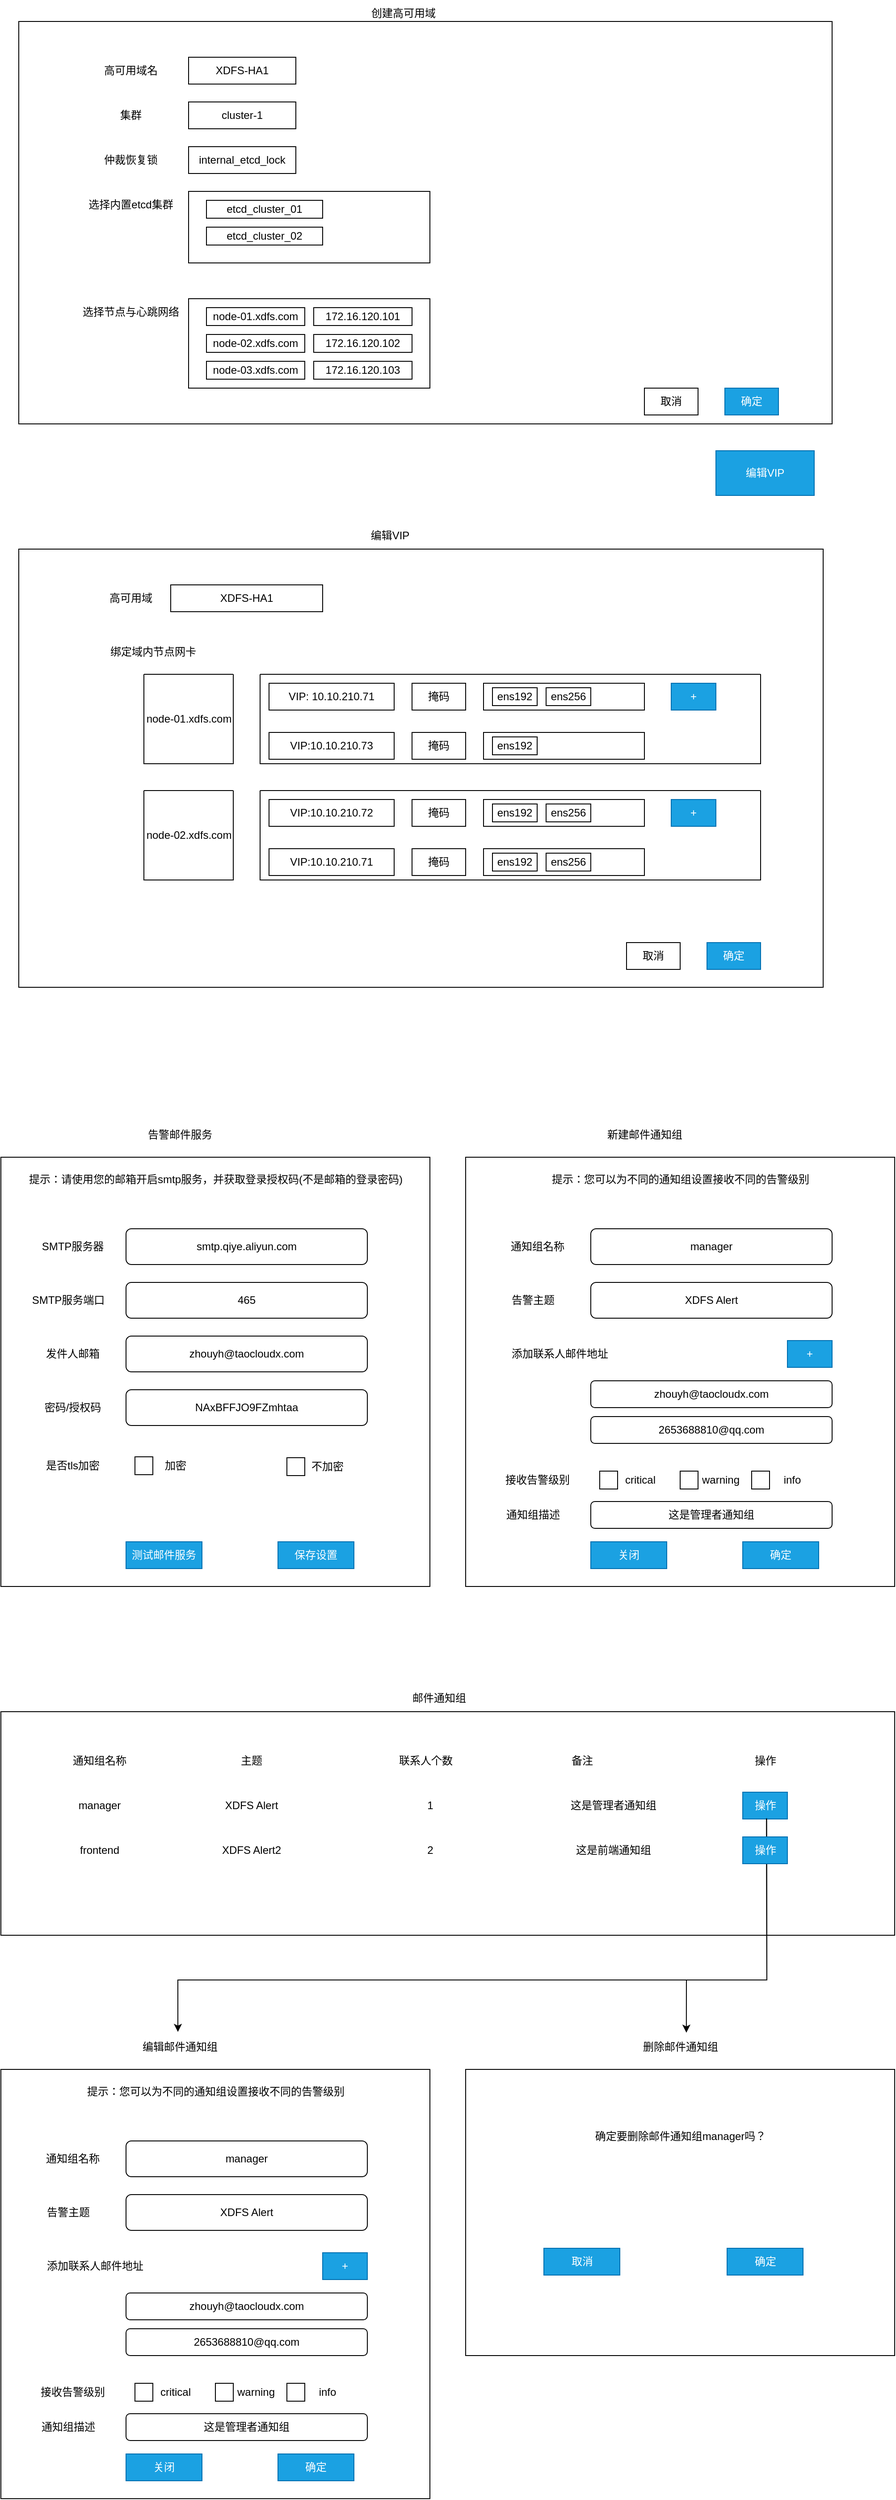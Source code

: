 <mxfile version="24.2.5" type="github">
  <diagram name="第 1 页" id="poXkyj1D6vsKRv6Gx0ub">
    <mxGraphModel dx="1591" dy="2050" grid="1" gridSize="10" guides="1" tooltips="1" connect="1" arrows="1" fold="1" page="1" pageScale="1" pageWidth="1169" pageHeight="827" math="0" shadow="0">
      <root>
        <mxCell id="0" />
        <mxCell id="1" parent="0" />
        <mxCell id="ZORYQNpbHHB4bYGUqCD_-1" value="编辑VIP" style="rounded=0;whiteSpace=wrap;html=1;fillColor=#1ba1e2;fontColor=#ffffff;strokeColor=#006EAF;" parent="1" vertex="1">
          <mxGeometry x="950" y="90" width="110" height="50" as="geometry" />
        </mxCell>
        <mxCell id="ZORYQNpbHHB4bYGUqCD_-2" value="" style="rounded=0;whiteSpace=wrap;html=1;" parent="1" vertex="1">
          <mxGeometry x="170" y="200" width="900" height="490" as="geometry" />
        </mxCell>
        <mxCell id="ZORYQNpbHHB4bYGUqCD_-3" value="编辑VIP" style="text;html=1;align=center;verticalAlign=middle;resizable=0;points=[];autosize=1;strokeColor=none;fillColor=none;" parent="1" vertex="1">
          <mxGeometry x="550" y="170" width="70" height="30" as="geometry" />
        </mxCell>
        <mxCell id="ZORYQNpbHHB4bYGUqCD_-4" value="高可用域" style="text;html=1;align=center;verticalAlign=middle;resizable=0;points=[];autosize=1;strokeColor=none;fillColor=none;" parent="1" vertex="1">
          <mxGeometry x="260" y="240" width="70" height="30" as="geometry" />
        </mxCell>
        <mxCell id="ZORYQNpbHHB4bYGUqCD_-5" value="XDFS-HA1" style="rounded=0;whiteSpace=wrap;html=1;" parent="1" vertex="1">
          <mxGeometry x="340" y="240" width="170" height="30" as="geometry" />
        </mxCell>
        <mxCell id="ZORYQNpbHHB4bYGUqCD_-7" value="绑定域内节点网卡" style="text;html=1;align=center;verticalAlign=middle;resizable=0;points=[];autosize=1;strokeColor=none;fillColor=none;" parent="1" vertex="1">
          <mxGeometry x="260" y="300" width="120" height="30" as="geometry" />
        </mxCell>
        <mxCell id="ZORYQNpbHHB4bYGUqCD_-8" value="VIP" style="rounded=0;whiteSpace=wrap;html=1;" parent="1" vertex="1">
          <mxGeometry x="450" y="350" width="140" height="30" as="geometry" />
        </mxCell>
        <mxCell id="ZORYQNpbHHB4bYGUqCD_-9" value="掩码" style="rounded=0;whiteSpace=wrap;html=1;" parent="1" vertex="1">
          <mxGeometry x="610" y="350" width="60" height="30" as="geometry" />
        </mxCell>
        <mxCell id="ZORYQNpbHHB4bYGUqCD_-10" value="" style="rounded=0;whiteSpace=wrap;html=1;" parent="1" vertex="1">
          <mxGeometry x="690" y="350" width="180" height="30" as="geometry" />
        </mxCell>
        <mxCell id="ZORYQNpbHHB4bYGUqCD_-11" value="ens192" style="rounded=0;whiteSpace=wrap;html=1;" parent="1" vertex="1">
          <mxGeometry x="700" y="355" width="50" height="20" as="geometry" />
        </mxCell>
        <mxCell id="ZORYQNpbHHB4bYGUqCD_-12" value="ens256" style="rounded=0;whiteSpace=wrap;html=1;" parent="1" vertex="1">
          <mxGeometry x="760" y="355" width="50" height="20" as="geometry" />
        </mxCell>
        <mxCell id="ZORYQNpbHHB4bYGUqCD_-13" value="node-01.xdfs.com" style="text;html=1;align=center;verticalAlign=middle;resizable=0;points=[];autosize=1;strokeColor=none;fillColor=none;" parent="1" vertex="1">
          <mxGeometry x="300" y="375" width="120" height="30" as="geometry" />
        </mxCell>
        <mxCell id="ZORYQNpbHHB4bYGUqCD_-14" value="VIP: 10.10.210.71" style="rounded=0;whiteSpace=wrap;html=1;" parent="1" vertex="1">
          <mxGeometry x="450" y="350" width="140" height="30" as="geometry" />
        </mxCell>
        <mxCell id="ZORYQNpbHHB4bYGUqCD_-15" value="掩码" style="rounded=0;whiteSpace=wrap;html=1;" parent="1" vertex="1">
          <mxGeometry x="610" y="350" width="60" height="30" as="geometry" />
        </mxCell>
        <mxCell id="ZORYQNpbHHB4bYGUqCD_-16" value="ens192" style="rounded=0;whiteSpace=wrap;html=1;" parent="1" vertex="1">
          <mxGeometry x="700" y="355" width="50" height="20" as="geometry" />
        </mxCell>
        <mxCell id="ZORYQNpbHHB4bYGUqCD_-17" value="ens256" style="rounded=0;whiteSpace=wrap;html=1;" parent="1" vertex="1">
          <mxGeometry x="760" y="355" width="50" height="20" as="geometry" />
        </mxCell>
        <mxCell id="ZORYQNpbHHB4bYGUqCD_-18" value="" style="rounded=0;whiteSpace=wrap;html=1;" parent="1" vertex="1">
          <mxGeometry x="690" y="405" width="180" height="30" as="geometry" />
        </mxCell>
        <mxCell id="ZORYQNpbHHB4bYGUqCD_-20" value="VIP:10.10.210.73" style="rounded=0;whiteSpace=wrap;html=1;" parent="1" vertex="1">
          <mxGeometry x="450" y="405" width="140" height="30" as="geometry" />
        </mxCell>
        <mxCell id="ZORYQNpbHHB4bYGUqCD_-21" value="掩码" style="rounded=0;whiteSpace=wrap;html=1;" parent="1" vertex="1">
          <mxGeometry x="610" y="405" width="60" height="30" as="geometry" />
        </mxCell>
        <mxCell id="ZORYQNpbHHB4bYGUqCD_-22" value="ens192" style="rounded=0;whiteSpace=wrap;html=1;" parent="1" vertex="1">
          <mxGeometry x="700" y="410" width="50" height="20" as="geometry" />
        </mxCell>
        <mxCell id="ZORYQNpbHHB4bYGUqCD_-24" value="+" style="rounded=0;whiteSpace=wrap;html=1;fillColor=#1ba1e2;fontColor=#ffffff;strokeColor=#006EAF;" parent="1" vertex="1">
          <mxGeometry x="900" y="350" width="50" height="30" as="geometry" />
        </mxCell>
        <mxCell id="ZORYQNpbHHB4bYGUqCD_-26" value="" style="swimlane;startSize=0;" parent="1" vertex="1">
          <mxGeometry x="310" y="340" width="100" height="100" as="geometry" />
        </mxCell>
        <mxCell id="ZORYQNpbHHB4bYGUqCD_-27" value="" style="swimlane;startSize=0;" parent="1" vertex="1">
          <mxGeometry x="440" y="340" width="560" height="100" as="geometry" />
        </mxCell>
        <mxCell id="ZORYQNpbHHB4bYGUqCD_-28" value="" style="rounded=0;whiteSpace=wrap;html=1;" parent="1" vertex="1">
          <mxGeometry x="690" y="480" width="180" height="30" as="geometry" />
        </mxCell>
        <mxCell id="ZORYQNpbHHB4bYGUqCD_-29" value="node-02.xdfs.com" style="text;html=1;align=center;verticalAlign=middle;resizable=0;points=[];autosize=1;strokeColor=none;fillColor=none;" parent="1" vertex="1">
          <mxGeometry x="300" y="505" width="120" height="30" as="geometry" />
        </mxCell>
        <mxCell id="ZORYQNpbHHB4bYGUqCD_-30" value="VIP:10.10.210.72" style="rounded=0;whiteSpace=wrap;html=1;" parent="1" vertex="1">
          <mxGeometry x="450" y="480" width="140" height="30" as="geometry" />
        </mxCell>
        <mxCell id="ZORYQNpbHHB4bYGUqCD_-31" value="掩码" style="rounded=0;whiteSpace=wrap;html=1;" parent="1" vertex="1">
          <mxGeometry x="610" y="480" width="60" height="30" as="geometry" />
        </mxCell>
        <mxCell id="ZORYQNpbHHB4bYGUqCD_-32" value="ens192" style="rounded=0;whiteSpace=wrap;html=1;" parent="1" vertex="1">
          <mxGeometry x="700" y="485" width="50" height="20" as="geometry" />
        </mxCell>
        <mxCell id="ZORYQNpbHHB4bYGUqCD_-33" value="ens256" style="rounded=0;whiteSpace=wrap;html=1;" parent="1" vertex="1">
          <mxGeometry x="760" y="485" width="50" height="20" as="geometry" />
        </mxCell>
        <mxCell id="ZORYQNpbHHB4bYGUqCD_-34" value="" style="rounded=0;whiteSpace=wrap;html=1;" parent="1" vertex="1">
          <mxGeometry x="690" y="535" width="180" height="30" as="geometry" />
        </mxCell>
        <mxCell id="ZORYQNpbHHB4bYGUqCD_-35" value="VIP:10.10.210.71" style="rounded=0;whiteSpace=wrap;html=1;" parent="1" vertex="1">
          <mxGeometry x="450" y="535" width="140" height="30" as="geometry" />
        </mxCell>
        <mxCell id="ZORYQNpbHHB4bYGUqCD_-36" value="掩码" style="rounded=0;whiteSpace=wrap;html=1;" parent="1" vertex="1">
          <mxGeometry x="610" y="535" width="60" height="30" as="geometry" />
        </mxCell>
        <mxCell id="ZORYQNpbHHB4bYGUqCD_-37" value="ens192" style="rounded=0;whiteSpace=wrap;html=1;" parent="1" vertex="1">
          <mxGeometry x="700" y="540" width="50" height="20" as="geometry" />
        </mxCell>
        <mxCell id="ZORYQNpbHHB4bYGUqCD_-38" value="ens256" style="rounded=0;whiteSpace=wrap;html=1;" parent="1" vertex="1">
          <mxGeometry x="760" y="540" width="50" height="20" as="geometry" />
        </mxCell>
        <mxCell id="ZORYQNpbHHB4bYGUqCD_-39" value="+" style="rounded=0;whiteSpace=wrap;html=1;fillColor=#1ba1e2;fontColor=#ffffff;strokeColor=#006EAF;" parent="1" vertex="1">
          <mxGeometry x="900" y="480" width="50" height="30" as="geometry" />
        </mxCell>
        <mxCell id="ZORYQNpbHHB4bYGUqCD_-40" value="" style="swimlane;startSize=0;" parent="1" vertex="1">
          <mxGeometry x="310" y="470" width="100" height="100" as="geometry" />
        </mxCell>
        <mxCell id="ZORYQNpbHHB4bYGUqCD_-41" value="" style="swimlane;startSize=0;" parent="1" vertex="1">
          <mxGeometry x="440" y="470" width="560" height="100" as="geometry" />
        </mxCell>
        <mxCell id="ZORYQNpbHHB4bYGUqCD_-42" value="取消" style="rounded=0;whiteSpace=wrap;html=1;" parent="1" vertex="1">
          <mxGeometry x="850" y="640" width="60" height="30" as="geometry" />
        </mxCell>
        <mxCell id="ZORYQNpbHHB4bYGUqCD_-43" value="确定" style="rounded=0;whiteSpace=wrap;html=1;fillColor=#1ba1e2;fontColor=#ffffff;strokeColor=#006EAF;" parent="1" vertex="1">
          <mxGeometry x="940" y="640" width="60" height="30" as="geometry" />
        </mxCell>
        <mxCell id="ZORYQNpbHHB4bYGUqCD_-44" value="" style="rounded=0;whiteSpace=wrap;html=1;" parent="1" vertex="1">
          <mxGeometry x="170" y="-390" width="910" height="450" as="geometry" />
        </mxCell>
        <mxCell id="ZORYQNpbHHB4bYGUqCD_-45" value="创建高可用域" style="text;html=1;align=center;verticalAlign=middle;resizable=0;points=[];autosize=1;strokeColor=none;fillColor=none;" parent="1" vertex="1">
          <mxGeometry x="550" y="-414" width="100" height="30" as="geometry" />
        </mxCell>
        <mxCell id="ZORYQNpbHHB4bYGUqCD_-46" value="高可用域名" style="text;html=1;align=center;verticalAlign=middle;resizable=0;points=[];autosize=1;strokeColor=none;fillColor=none;" parent="1" vertex="1">
          <mxGeometry x="255" y="-350" width="80" height="30" as="geometry" />
        </mxCell>
        <mxCell id="ZORYQNpbHHB4bYGUqCD_-47" value="XDFS-HA1" style="rounded=0;whiteSpace=wrap;html=1;" parent="1" vertex="1">
          <mxGeometry x="360" y="-350" width="120" height="30" as="geometry" />
        </mxCell>
        <mxCell id="ZORYQNpbHHB4bYGUqCD_-48" value="集群" style="text;html=1;align=center;verticalAlign=middle;resizable=0;points=[];autosize=1;strokeColor=none;fillColor=none;" parent="1" vertex="1">
          <mxGeometry x="270" y="-300" width="50" height="30" as="geometry" />
        </mxCell>
        <mxCell id="ZORYQNpbHHB4bYGUqCD_-49" value="cluster-1" style="rounded=0;whiteSpace=wrap;html=1;" parent="1" vertex="1">
          <mxGeometry x="360" y="-300" width="120" height="30" as="geometry" />
        </mxCell>
        <mxCell id="ZORYQNpbHHB4bYGUqCD_-50" value="仲裁恢复锁" style="text;html=1;align=center;verticalAlign=middle;resizable=0;points=[];autosize=1;strokeColor=none;fillColor=none;" parent="1" vertex="1">
          <mxGeometry x="255" y="-250" width="80" height="30" as="geometry" />
        </mxCell>
        <mxCell id="ZORYQNpbHHB4bYGUqCD_-51" value="internal_etcd_lock" style="rounded=0;whiteSpace=wrap;html=1;" parent="1" vertex="1">
          <mxGeometry x="360" y="-250" width="120" height="30" as="geometry" />
        </mxCell>
        <mxCell id="ZORYQNpbHHB4bYGUqCD_-52" value="" style="rounded=0;whiteSpace=wrap;html=1;" parent="1" vertex="1">
          <mxGeometry x="360" y="-200" width="270" height="80" as="geometry" />
        </mxCell>
        <mxCell id="ZORYQNpbHHB4bYGUqCD_-53" value="选择内置etcd集群" style="text;html=1;align=center;verticalAlign=middle;resizable=0;points=[];autosize=1;strokeColor=none;fillColor=none;" parent="1" vertex="1">
          <mxGeometry x="235" y="-200" width="120" height="30" as="geometry" />
        </mxCell>
        <mxCell id="ZORYQNpbHHB4bYGUqCD_-54" value="etcd_cluster_01" style="rounded=0;whiteSpace=wrap;html=1;" parent="1" vertex="1">
          <mxGeometry x="380" y="-190" width="130" height="20" as="geometry" />
        </mxCell>
        <mxCell id="ZORYQNpbHHB4bYGUqCD_-55" value="etcd_cluster_02" style="rounded=0;whiteSpace=wrap;html=1;" parent="1" vertex="1">
          <mxGeometry x="380" y="-160" width="130" height="20" as="geometry" />
        </mxCell>
        <mxCell id="ZORYQNpbHHB4bYGUqCD_-56" value="" style="rounded=0;whiteSpace=wrap;html=1;" parent="1" vertex="1">
          <mxGeometry x="360" y="-80" width="270" height="100" as="geometry" />
        </mxCell>
        <mxCell id="ZORYQNpbHHB4bYGUqCD_-57" value="选择节点与心跳网络" style="text;html=1;align=center;verticalAlign=middle;resizable=0;points=[];autosize=1;strokeColor=none;fillColor=none;" parent="1" vertex="1">
          <mxGeometry x="230" y="-80" width="130" height="30" as="geometry" />
        </mxCell>
        <mxCell id="ZORYQNpbHHB4bYGUqCD_-58" value="node-01.xdfs.com" style="rounded=0;whiteSpace=wrap;html=1;" parent="1" vertex="1">
          <mxGeometry x="380" y="-70" width="110" height="20" as="geometry" />
        </mxCell>
        <mxCell id="ZORYQNpbHHB4bYGUqCD_-59" value="node-02.xdfs.com" style="rounded=0;whiteSpace=wrap;html=1;" parent="1" vertex="1">
          <mxGeometry x="380" y="-40" width="110" height="20" as="geometry" />
        </mxCell>
        <mxCell id="ZORYQNpbHHB4bYGUqCD_-60" value="node-03.xdfs.com" style="rounded=0;whiteSpace=wrap;html=1;" parent="1" vertex="1">
          <mxGeometry x="380" y="-10" width="110" height="20" as="geometry" />
        </mxCell>
        <mxCell id="ZORYQNpbHHB4bYGUqCD_-61" value="node-01.xdfs.com" style="rounded=0;whiteSpace=wrap;html=1;" parent="1" vertex="1">
          <mxGeometry x="380" y="-70" width="110" height="20" as="geometry" />
        </mxCell>
        <mxCell id="ZORYQNpbHHB4bYGUqCD_-62" value="172.16.120.102" style="rounded=0;whiteSpace=wrap;html=1;" parent="1" vertex="1">
          <mxGeometry x="500" y="-40" width="110" height="20" as="geometry" />
        </mxCell>
        <mxCell id="ZORYQNpbHHB4bYGUqCD_-63" value="172.16.120.103" style="rounded=0;whiteSpace=wrap;html=1;" parent="1" vertex="1">
          <mxGeometry x="500" y="-10" width="110" height="20" as="geometry" />
        </mxCell>
        <mxCell id="ZORYQNpbHHB4bYGUqCD_-64" value="172.16.120.101" style="rounded=0;whiteSpace=wrap;html=1;" parent="1" vertex="1">
          <mxGeometry x="500" y="-70" width="110" height="20" as="geometry" />
        </mxCell>
        <mxCell id="ZORYQNpbHHB4bYGUqCD_-65" value="取消" style="rounded=0;whiteSpace=wrap;html=1;" parent="1" vertex="1">
          <mxGeometry x="870" y="20" width="60" height="30" as="geometry" />
        </mxCell>
        <mxCell id="ZORYQNpbHHB4bYGUqCD_-66" value="确定" style="rounded=0;whiteSpace=wrap;html=1;fillColor=#1ba1e2;fontColor=#ffffff;strokeColor=#006EAF;" parent="1" vertex="1">
          <mxGeometry x="960" y="20" width="60" height="30" as="geometry" />
        </mxCell>
        <mxCell id="iZCq--ZPS89diM5ZzLBd-1" value="" style="whiteSpace=wrap;html=1;aspect=fixed;" vertex="1" parent="1">
          <mxGeometry x="150" y="880" width="480" height="480" as="geometry" />
        </mxCell>
        <mxCell id="iZCq--ZPS89diM5ZzLBd-2" value="告警邮件服务" style="text;html=1;align=center;verticalAlign=middle;resizable=0;points=[];autosize=1;strokeColor=none;fillColor=none;" vertex="1" parent="1">
          <mxGeometry x="300" y="840" width="100" height="30" as="geometry" />
        </mxCell>
        <mxCell id="iZCq--ZPS89diM5ZzLBd-3" value="smtp.qiye.aliyun.com" style="rounded=1;whiteSpace=wrap;html=1;" vertex="1" parent="1">
          <mxGeometry x="290" y="960" width="270" height="40" as="geometry" />
        </mxCell>
        <mxCell id="iZCq--ZPS89diM5ZzLBd-4" value="SMTP服务器" style="text;html=1;align=center;verticalAlign=middle;resizable=0;points=[];autosize=1;strokeColor=none;fillColor=none;" vertex="1" parent="1">
          <mxGeometry x="185" y="965" width="90" height="30" as="geometry" />
        </mxCell>
        <mxCell id="iZCq--ZPS89diM5ZzLBd-5" value="465" style="rounded=1;whiteSpace=wrap;html=1;" vertex="1" parent="1">
          <mxGeometry x="290" y="1020" width="270" height="40" as="geometry" />
        </mxCell>
        <mxCell id="iZCq--ZPS89diM5ZzLBd-6" value="SMTP服务端口" style="text;html=1;align=center;verticalAlign=middle;resizable=0;points=[];autosize=1;strokeColor=none;fillColor=none;" vertex="1" parent="1">
          <mxGeometry x="175" y="1025" width="100" height="30" as="geometry" />
        </mxCell>
        <mxCell id="iZCq--ZPS89diM5ZzLBd-7" value="zhouyh@taocloudx.com" style="rounded=1;whiteSpace=wrap;html=1;" vertex="1" parent="1">
          <mxGeometry x="290" y="1080" width="270" height="40" as="geometry" />
        </mxCell>
        <mxCell id="iZCq--ZPS89diM5ZzLBd-8" value="发件人邮箱" style="text;html=1;align=center;verticalAlign=middle;resizable=0;points=[];autosize=1;strokeColor=none;fillColor=none;" vertex="1" parent="1">
          <mxGeometry x="190" y="1085" width="80" height="30" as="geometry" />
        </mxCell>
        <mxCell id="iZCq--ZPS89diM5ZzLBd-9" value="NAxBFFJO9FZmhtaa" style="rounded=1;whiteSpace=wrap;html=1;" vertex="1" parent="1">
          <mxGeometry x="290" y="1140" width="270" height="40" as="geometry" />
        </mxCell>
        <mxCell id="iZCq--ZPS89diM5ZzLBd-10" value="密码/授权码" style="text;html=1;align=center;verticalAlign=middle;resizable=0;points=[];autosize=1;strokeColor=none;fillColor=none;" vertex="1" parent="1">
          <mxGeometry x="185" y="1145" width="90" height="30" as="geometry" />
        </mxCell>
        <mxCell id="iZCq--ZPS89diM5ZzLBd-11" value="是否tls加密" style="text;html=1;align=center;verticalAlign=middle;resizable=0;points=[];autosize=1;strokeColor=none;fillColor=none;" vertex="1" parent="1">
          <mxGeometry x="190" y="1210" width="80" height="30" as="geometry" />
        </mxCell>
        <mxCell id="iZCq--ZPS89diM5ZzLBd-12" value="" style="rounded=0;whiteSpace=wrap;html=1;" vertex="1" parent="1">
          <mxGeometry x="300" y="1215" width="20" height="20" as="geometry" />
        </mxCell>
        <mxCell id="iZCq--ZPS89diM5ZzLBd-13" value="加密" style="text;html=1;align=center;verticalAlign=middle;resizable=0;points=[];autosize=1;strokeColor=none;fillColor=none;" vertex="1" parent="1">
          <mxGeometry x="320" y="1210" width="50" height="30" as="geometry" />
        </mxCell>
        <mxCell id="iZCq--ZPS89diM5ZzLBd-14" value="" style="rounded=0;whiteSpace=wrap;html=1;" vertex="1" parent="1">
          <mxGeometry x="470" y="1216" width="20" height="20" as="geometry" />
        </mxCell>
        <mxCell id="iZCq--ZPS89diM5ZzLBd-15" value="不加密" style="text;html=1;align=center;verticalAlign=middle;resizable=0;points=[];autosize=1;strokeColor=none;fillColor=none;" vertex="1" parent="1">
          <mxGeometry x="485" y="1211" width="60" height="30" as="geometry" />
        </mxCell>
        <mxCell id="iZCq--ZPS89diM5ZzLBd-16" value="测试邮件服务" style="rounded=0;whiteSpace=wrap;html=1;fillColor=#1ba1e2;fontColor=#ffffff;strokeColor=#006EAF;" vertex="1" parent="1">
          <mxGeometry x="290" y="1310" width="85" height="30" as="geometry" />
        </mxCell>
        <mxCell id="iZCq--ZPS89diM5ZzLBd-17" value="保存设置" style="rounded=0;whiteSpace=wrap;html=1;fillColor=#1ba1e2;fontColor=#ffffff;strokeColor=#006EAF;" vertex="1" parent="1">
          <mxGeometry x="460" y="1310" width="85" height="30" as="geometry" />
        </mxCell>
        <mxCell id="iZCq--ZPS89diM5ZzLBd-18" value="提示：请使用您的邮箱开启smtp服务，并获取登录授权码(不是邮箱的登录密码)" style="text;html=1;align=center;verticalAlign=middle;resizable=0;points=[];autosize=1;strokeColor=none;fillColor=none;" vertex="1" parent="1">
          <mxGeometry x="170" y="890" width="440" height="30" as="geometry" />
        </mxCell>
        <mxCell id="iZCq--ZPS89diM5ZzLBd-19" value="" style="whiteSpace=wrap;html=1;aspect=fixed;" vertex="1" parent="1">
          <mxGeometry x="670" y="880" width="480" height="480" as="geometry" />
        </mxCell>
        <mxCell id="iZCq--ZPS89diM5ZzLBd-20" value="新建邮件通知组" style="text;html=1;align=center;verticalAlign=middle;resizable=0;points=[];autosize=1;strokeColor=none;fillColor=none;" vertex="1" parent="1">
          <mxGeometry x="815" y="840" width="110" height="30" as="geometry" />
        </mxCell>
        <mxCell id="iZCq--ZPS89diM5ZzLBd-21" value="manager" style="rounded=1;whiteSpace=wrap;html=1;" vertex="1" parent="1">
          <mxGeometry x="810" y="960" width="270" height="40" as="geometry" />
        </mxCell>
        <mxCell id="iZCq--ZPS89diM5ZzLBd-22" value="通知组名称" style="text;html=1;align=center;verticalAlign=middle;resizable=0;points=[];autosize=1;strokeColor=none;fillColor=none;" vertex="1" parent="1">
          <mxGeometry x="710" y="965" width="80" height="30" as="geometry" />
        </mxCell>
        <mxCell id="iZCq--ZPS89diM5ZzLBd-23" value="XDFS Alert" style="rounded=1;whiteSpace=wrap;html=1;" vertex="1" parent="1">
          <mxGeometry x="810" y="1020" width="270" height="40" as="geometry" />
        </mxCell>
        <mxCell id="iZCq--ZPS89diM5ZzLBd-24" value="告警主题" style="text;html=1;align=center;verticalAlign=middle;resizable=0;points=[];autosize=1;strokeColor=none;fillColor=none;" vertex="1" parent="1">
          <mxGeometry x="710" y="1025" width="70" height="30" as="geometry" />
        </mxCell>
        <mxCell id="iZCq--ZPS89diM5ZzLBd-26" value="添加联系人邮件地址" style="text;html=1;align=center;verticalAlign=middle;resizable=0;points=[];autosize=1;strokeColor=none;fillColor=none;" vertex="1" parent="1">
          <mxGeometry x="710" y="1085" width="130" height="30" as="geometry" />
        </mxCell>
        <mxCell id="iZCq--ZPS89diM5ZzLBd-27" value="zhouyh@taocloudx.com" style="rounded=1;whiteSpace=wrap;html=1;" vertex="1" parent="1">
          <mxGeometry x="810" y="1130" width="270" height="30" as="geometry" />
        </mxCell>
        <mxCell id="iZCq--ZPS89diM5ZzLBd-29" value="接收告警级别" style="text;html=1;align=center;verticalAlign=middle;resizable=0;points=[];autosize=1;strokeColor=none;fillColor=none;" vertex="1" parent="1">
          <mxGeometry x="700" y="1226" width="100" height="30" as="geometry" />
        </mxCell>
        <mxCell id="iZCq--ZPS89diM5ZzLBd-30" value="" style="rounded=0;whiteSpace=wrap;html=1;" vertex="1" parent="1">
          <mxGeometry x="820" y="1231" width="20" height="20" as="geometry" />
        </mxCell>
        <mxCell id="iZCq--ZPS89diM5ZzLBd-31" value="critical" style="text;html=1;align=center;verticalAlign=middle;resizable=0;points=[];autosize=1;strokeColor=none;fillColor=none;" vertex="1" parent="1">
          <mxGeometry x="835" y="1226" width="60" height="30" as="geometry" />
        </mxCell>
        <mxCell id="iZCq--ZPS89diM5ZzLBd-32" value="" style="rounded=0;whiteSpace=wrap;html=1;" vertex="1" parent="1">
          <mxGeometry x="910" y="1231" width="20" height="20" as="geometry" />
        </mxCell>
        <mxCell id="iZCq--ZPS89diM5ZzLBd-33" value="warning" style="text;html=1;align=center;verticalAlign=middle;resizable=0;points=[];autosize=1;strokeColor=none;fillColor=none;" vertex="1" parent="1">
          <mxGeometry x="920" y="1226" width="70" height="30" as="geometry" />
        </mxCell>
        <mxCell id="iZCq--ZPS89diM5ZzLBd-34" value="关闭" style="rounded=0;whiteSpace=wrap;html=1;fillColor=#1ba1e2;fontColor=#ffffff;strokeColor=#006EAF;" vertex="1" parent="1">
          <mxGeometry x="810" y="1310" width="85" height="30" as="geometry" />
        </mxCell>
        <mxCell id="iZCq--ZPS89diM5ZzLBd-35" value="确定" style="rounded=0;whiteSpace=wrap;html=1;fillColor=#1ba1e2;fontColor=#ffffff;strokeColor=#006EAF;" vertex="1" parent="1">
          <mxGeometry x="980" y="1310" width="85" height="30" as="geometry" />
        </mxCell>
        <mxCell id="iZCq--ZPS89diM5ZzLBd-36" value="提示：您可以为不同的通知组设置接收不同的告警级别" style="text;html=1;align=center;verticalAlign=middle;resizable=0;points=[];autosize=1;strokeColor=none;fillColor=none;" vertex="1" parent="1">
          <mxGeometry x="755" y="890" width="310" height="30" as="geometry" />
        </mxCell>
        <mxCell id="iZCq--ZPS89diM5ZzLBd-37" value="+" style="rounded=0;whiteSpace=wrap;html=1;fillColor=#1ba1e2;fontColor=#ffffff;strokeColor=#006EAF;" vertex="1" parent="1">
          <mxGeometry x="1030" y="1085" width="50" height="30" as="geometry" />
        </mxCell>
        <mxCell id="iZCq--ZPS89diM5ZzLBd-38" value="2653688810@qq.com" style="rounded=1;whiteSpace=wrap;html=1;" vertex="1" parent="1">
          <mxGeometry x="810" y="1170" width="270" height="30" as="geometry" />
        </mxCell>
        <mxCell id="iZCq--ZPS89diM5ZzLBd-39" value="" style="rounded=0;whiteSpace=wrap;html=1;" vertex="1" parent="1">
          <mxGeometry x="990" y="1231" width="20" height="20" as="geometry" />
        </mxCell>
        <mxCell id="iZCq--ZPS89diM5ZzLBd-40" value="info" style="text;html=1;align=center;verticalAlign=middle;resizable=0;points=[];autosize=1;strokeColor=none;fillColor=none;" vertex="1" parent="1">
          <mxGeometry x="1015" y="1226" width="40" height="30" as="geometry" />
        </mxCell>
        <mxCell id="iZCq--ZPS89diM5ZzLBd-41" value="这是管理者通知组" style="rounded=1;whiteSpace=wrap;html=1;" vertex="1" parent="1">
          <mxGeometry x="810" y="1265" width="270" height="30" as="geometry" />
        </mxCell>
        <mxCell id="iZCq--ZPS89diM5ZzLBd-42" value="通知组描述" style="text;html=1;align=center;verticalAlign=middle;resizable=0;points=[];autosize=1;strokeColor=none;fillColor=none;" vertex="1" parent="1">
          <mxGeometry x="705" y="1265" width="80" height="30" as="geometry" />
        </mxCell>
        <mxCell id="iZCq--ZPS89diM5ZzLBd-43" value="" style="rounded=0;whiteSpace=wrap;html=1;" vertex="1" parent="1">
          <mxGeometry x="150" y="1500" width="1000" height="250" as="geometry" />
        </mxCell>
        <mxCell id="iZCq--ZPS89diM5ZzLBd-44" value="邮件通知组" style="text;html=1;align=center;verticalAlign=middle;resizable=0;points=[];autosize=1;strokeColor=none;fillColor=none;" vertex="1" parent="1">
          <mxGeometry x="600" y="1470" width="80" height="30" as="geometry" />
        </mxCell>
        <mxCell id="iZCq--ZPS89diM5ZzLBd-45" value="通知组名称" style="text;html=1;align=center;verticalAlign=middle;resizable=0;points=[];autosize=1;strokeColor=none;fillColor=none;" vertex="1" parent="1">
          <mxGeometry x="220" y="1540" width="80" height="30" as="geometry" />
        </mxCell>
        <mxCell id="iZCq--ZPS89diM5ZzLBd-46" value="主题" style="text;html=1;align=center;verticalAlign=middle;resizable=0;points=[];autosize=1;strokeColor=none;fillColor=none;" vertex="1" parent="1">
          <mxGeometry x="405" y="1540" width="50" height="30" as="geometry" />
        </mxCell>
        <mxCell id="iZCq--ZPS89diM5ZzLBd-47" value="联系人个数" style="text;html=1;align=center;verticalAlign=middle;resizable=0;points=[];autosize=1;strokeColor=none;fillColor=none;" vertex="1" parent="1">
          <mxGeometry x="585" y="1540" width="80" height="30" as="geometry" />
        </mxCell>
        <mxCell id="iZCq--ZPS89diM5ZzLBd-48" value="备注" style="text;html=1;align=center;verticalAlign=middle;resizable=0;points=[];autosize=1;strokeColor=none;fillColor=none;" vertex="1" parent="1">
          <mxGeometry x="775" y="1540" width="50" height="30" as="geometry" />
        </mxCell>
        <mxCell id="iZCq--ZPS89diM5ZzLBd-49" value="操作" style="text;html=1;align=center;verticalAlign=middle;resizable=0;points=[];autosize=1;strokeColor=#006EAF;fillColor=#1ba1e2;fontColor=#ffffff;" vertex="1" parent="1">
          <mxGeometry x="980" y="1590" width="50" height="30" as="geometry" />
        </mxCell>
        <mxCell id="iZCq--ZPS89diM5ZzLBd-50" value="manager" style="text;html=1;align=center;verticalAlign=middle;resizable=0;points=[];autosize=1;strokeColor=none;fillColor=none;" vertex="1" parent="1">
          <mxGeometry x="225" y="1590" width="70" height="30" as="geometry" />
        </mxCell>
        <mxCell id="iZCq--ZPS89diM5ZzLBd-51" value="XDFS Alert" style="text;html=1;align=center;verticalAlign=middle;resizable=0;points=[];autosize=1;strokeColor=none;fillColor=none;" vertex="1" parent="1">
          <mxGeometry x="390" y="1590" width="80" height="30" as="geometry" />
        </mxCell>
        <mxCell id="iZCq--ZPS89diM5ZzLBd-52" value="1" style="text;html=1;align=center;verticalAlign=middle;resizable=0;points=[];autosize=1;strokeColor=none;fillColor=none;" vertex="1" parent="1">
          <mxGeometry x="615" y="1590" width="30" height="30" as="geometry" />
        </mxCell>
        <mxCell id="iZCq--ZPS89diM5ZzLBd-53" value="这是管理者通知组" style="text;html=1;align=center;verticalAlign=middle;resizable=0;points=[];autosize=1;strokeColor=none;fillColor=none;" vertex="1" parent="1">
          <mxGeometry x="775" y="1590" width="120" height="30" as="geometry" />
        </mxCell>
        <mxCell id="iZCq--ZPS89diM5ZzLBd-54" value="操作" style="text;html=1;align=center;verticalAlign=middle;resizable=0;points=[];autosize=1;strokeColor=none;fillColor=none;" vertex="1" parent="1">
          <mxGeometry x="980" y="1540" width="50" height="30" as="geometry" />
        </mxCell>
        <mxCell id="iZCq--ZPS89diM5ZzLBd-55" value="" style="whiteSpace=wrap;html=1;aspect=fixed;" vertex="1" parent="1">
          <mxGeometry x="150" y="1900" width="480" height="480" as="geometry" />
        </mxCell>
        <mxCell id="iZCq--ZPS89diM5ZzLBd-56" value="编辑邮件通知组" style="text;html=1;align=center;verticalAlign=middle;resizable=0;points=[];autosize=1;strokeColor=none;fillColor=none;" vertex="1" parent="1">
          <mxGeometry x="295" y="1860" width="110" height="30" as="geometry" />
        </mxCell>
        <mxCell id="iZCq--ZPS89diM5ZzLBd-57" value="manager" style="rounded=1;whiteSpace=wrap;html=1;" vertex="1" parent="1">
          <mxGeometry x="290" y="1980" width="270" height="40" as="geometry" />
        </mxCell>
        <mxCell id="iZCq--ZPS89diM5ZzLBd-58" value="通知组名称" style="text;html=1;align=center;verticalAlign=middle;resizable=0;points=[];autosize=1;strokeColor=none;fillColor=none;" vertex="1" parent="1">
          <mxGeometry x="190" y="1985" width="80" height="30" as="geometry" />
        </mxCell>
        <mxCell id="iZCq--ZPS89diM5ZzLBd-59" value="XDFS Alert" style="rounded=1;whiteSpace=wrap;html=1;" vertex="1" parent="1">
          <mxGeometry x="290" y="2040" width="270" height="40" as="geometry" />
        </mxCell>
        <mxCell id="iZCq--ZPS89diM5ZzLBd-60" value="告警主题" style="text;html=1;align=center;verticalAlign=middle;resizable=0;points=[];autosize=1;strokeColor=none;fillColor=none;" vertex="1" parent="1">
          <mxGeometry x="190" y="2045" width="70" height="30" as="geometry" />
        </mxCell>
        <mxCell id="iZCq--ZPS89diM5ZzLBd-61" value="添加联系人邮件地址" style="text;html=1;align=center;verticalAlign=middle;resizable=0;points=[];autosize=1;strokeColor=none;fillColor=none;" vertex="1" parent="1">
          <mxGeometry x="190" y="2105" width="130" height="30" as="geometry" />
        </mxCell>
        <mxCell id="iZCq--ZPS89diM5ZzLBd-62" value="zhouyh@taocloudx.com" style="rounded=1;whiteSpace=wrap;html=1;" vertex="1" parent="1">
          <mxGeometry x="290" y="2150" width="270" height="30" as="geometry" />
        </mxCell>
        <mxCell id="iZCq--ZPS89diM5ZzLBd-63" value="接收告警级别" style="text;html=1;align=center;verticalAlign=middle;resizable=0;points=[];autosize=1;strokeColor=none;fillColor=none;" vertex="1" parent="1">
          <mxGeometry x="180" y="2246" width="100" height="30" as="geometry" />
        </mxCell>
        <mxCell id="iZCq--ZPS89diM5ZzLBd-64" value="" style="rounded=0;whiteSpace=wrap;html=1;" vertex="1" parent="1">
          <mxGeometry x="300" y="2251" width="20" height="20" as="geometry" />
        </mxCell>
        <mxCell id="iZCq--ZPS89diM5ZzLBd-65" value="critical" style="text;html=1;align=center;verticalAlign=middle;resizable=0;points=[];autosize=1;strokeColor=none;fillColor=none;" vertex="1" parent="1">
          <mxGeometry x="315" y="2246" width="60" height="30" as="geometry" />
        </mxCell>
        <mxCell id="iZCq--ZPS89diM5ZzLBd-66" value="" style="rounded=0;whiteSpace=wrap;html=1;" vertex="1" parent="1">
          <mxGeometry x="390" y="2251" width="20" height="20" as="geometry" />
        </mxCell>
        <mxCell id="iZCq--ZPS89diM5ZzLBd-67" value="warning" style="text;html=1;align=center;verticalAlign=middle;resizable=0;points=[];autosize=1;strokeColor=none;fillColor=none;" vertex="1" parent="1">
          <mxGeometry x="400" y="2246" width="70" height="30" as="geometry" />
        </mxCell>
        <mxCell id="iZCq--ZPS89diM5ZzLBd-68" value="关闭" style="rounded=0;whiteSpace=wrap;html=1;fillColor=#1ba1e2;fontColor=#ffffff;strokeColor=#006EAF;" vertex="1" parent="1">
          <mxGeometry x="290" y="2330" width="85" height="30" as="geometry" />
        </mxCell>
        <mxCell id="iZCq--ZPS89diM5ZzLBd-69" value="确定" style="rounded=0;whiteSpace=wrap;html=1;fillColor=#1ba1e2;fontColor=#ffffff;strokeColor=#006EAF;" vertex="1" parent="1">
          <mxGeometry x="460" y="2330" width="85" height="30" as="geometry" />
        </mxCell>
        <mxCell id="iZCq--ZPS89diM5ZzLBd-70" value="提示：您可以为不同的通知组设置接收不同的告警级别" style="text;html=1;align=center;verticalAlign=middle;resizable=0;points=[];autosize=1;strokeColor=none;fillColor=none;" vertex="1" parent="1">
          <mxGeometry x="235" y="1910" width="310" height="30" as="geometry" />
        </mxCell>
        <mxCell id="iZCq--ZPS89diM5ZzLBd-71" value="+" style="rounded=0;whiteSpace=wrap;html=1;fillColor=#1ba1e2;fontColor=#ffffff;strokeColor=#006EAF;" vertex="1" parent="1">
          <mxGeometry x="510" y="2105" width="50" height="30" as="geometry" />
        </mxCell>
        <mxCell id="iZCq--ZPS89diM5ZzLBd-72" value="2653688810@qq.com" style="rounded=1;whiteSpace=wrap;html=1;" vertex="1" parent="1">
          <mxGeometry x="290" y="2190" width="270" height="30" as="geometry" />
        </mxCell>
        <mxCell id="iZCq--ZPS89diM5ZzLBd-73" value="" style="rounded=0;whiteSpace=wrap;html=1;" vertex="1" parent="1">
          <mxGeometry x="470" y="2251" width="20" height="20" as="geometry" />
        </mxCell>
        <mxCell id="iZCq--ZPS89diM5ZzLBd-74" value="info" style="text;html=1;align=center;verticalAlign=middle;resizable=0;points=[];autosize=1;strokeColor=none;fillColor=none;" vertex="1" parent="1">
          <mxGeometry x="495" y="2246" width="40" height="30" as="geometry" />
        </mxCell>
        <mxCell id="iZCq--ZPS89diM5ZzLBd-75" value="这是管理者通知组" style="rounded=1;whiteSpace=wrap;html=1;" vertex="1" parent="1">
          <mxGeometry x="290" y="2285" width="270" height="30" as="geometry" />
        </mxCell>
        <mxCell id="iZCq--ZPS89diM5ZzLBd-76" value="通知组描述" style="text;html=1;align=center;verticalAlign=middle;resizable=0;points=[];autosize=1;strokeColor=none;fillColor=none;" vertex="1" parent="1">
          <mxGeometry x="185" y="2285" width="80" height="30" as="geometry" />
        </mxCell>
        <mxCell id="iZCq--ZPS89diM5ZzLBd-77" value="" style="endArrow=classic;html=1;rounded=0;entryX=0.482;entryY=-0.064;entryDx=0;entryDy=0;entryPerimeter=0;exitX=0.533;exitY=0.976;exitDx=0;exitDy=0;exitPerimeter=0;" edge="1" parent="1" source="iZCq--ZPS89diM5ZzLBd-49" target="iZCq--ZPS89diM5ZzLBd-56">
          <mxGeometry width="50" height="50" relative="1" as="geometry">
            <mxPoint x="710" y="1800" as="sourcePoint" />
            <mxPoint x="760" y="1750" as="targetPoint" />
            <Array as="points">
              <mxPoint x="1007" y="1800" />
              <mxPoint x="348" y="1800" />
            </Array>
          </mxGeometry>
        </mxCell>
        <mxCell id="iZCq--ZPS89diM5ZzLBd-78" value="" style="rounded=0;whiteSpace=wrap;html=1;" vertex="1" parent="1">
          <mxGeometry x="670" y="1900" width="480" height="320" as="geometry" />
        </mxCell>
        <mxCell id="iZCq--ZPS89diM5ZzLBd-79" value="删除邮件通知组" style="text;html=1;align=center;verticalAlign=middle;resizable=0;points=[];autosize=1;strokeColor=none;fillColor=none;" vertex="1" parent="1">
          <mxGeometry x="855" y="1860" width="110" height="30" as="geometry" />
        </mxCell>
        <mxCell id="iZCq--ZPS89diM5ZzLBd-80" value="" style="endArrow=classic;html=1;rounded=0;entryX=0.563;entryY=-0.035;entryDx=0;entryDy=0;entryPerimeter=0;exitX=0.534;exitY=1.007;exitDx=0;exitDy=0;exitPerimeter=0;" edge="1" parent="1" source="iZCq--ZPS89diM5ZzLBd-49" target="iZCq--ZPS89diM5ZzLBd-79">
          <mxGeometry width="50" height="50" relative="1" as="geometry">
            <mxPoint x="1010" y="1620" as="sourcePoint" />
            <mxPoint x="760" y="1920" as="targetPoint" />
            <Array as="points">
              <mxPoint x="1007" y="1800" />
              <mxPoint x="917" y="1800" />
            </Array>
          </mxGeometry>
        </mxCell>
        <mxCell id="iZCq--ZPS89diM5ZzLBd-81" value="确定要删除邮件通知组manager吗？" style="text;html=1;align=center;verticalAlign=middle;resizable=0;points=[];autosize=1;strokeColor=none;fillColor=none;" vertex="1" parent="1">
          <mxGeometry x="805" y="1960" width="210" height="30" as="geometry" />
        </mxCell>
        <mxCell id="iZCq--ZPS89diM5ZzLBd-83" value="取消" style="rounded=0;whiteSpace=wrap;html=1;fillColor=#1ba1e2;fontColor=#ffffff;strokeColor=#006EAF;" vertex="1" parent="1">
          <mxGeometry x="757.5" y="2100" width="85" height="30" as="geometry" />
        </mxCell>
        <mxCell id="iZCq--ZPS89diM5ZzLBd-84" value="确定" style="rounded=0;whiteSpace=wrap;html=1;fillColor=#1ba1e2;fontColor=#ffffff;strokeColor=#006EAF;" vertex="1" parent="1">
          <mxGeometry x="962.5" y="2100" width="85" height="30" as="geometry" />
        </mxCell>
        <mxCell id="iZCq--ZPS89diM5ZzLBd-85" value="frontend" style="text;html=1;align=center;verticalAlign=middle;resizable=0;points=[];autosize=1;strokeColor=none;fillColor=none;" vertex="1" parent="1">
          <mxGeometry x="225" y="1640" width="70" height="30" as="geometry" />
        </mxCell>
        <mxCell id="iZCq--ZPS89diM5ZzLBd-86" value="XDFS Alert2" style="text;html=1;align=center;verticalAlign=middle;resizable=0;points=[];autosize=1;strokeColor=none;fillColor=none;" vertex="1" parent="1">
          <mxGeometry x="385" y="1640" width="90" height="30" as="geometry" />
        </mxCell>
        <mxCell id="iZCq--ZPS89diM5ZzLBd-87" value="2" style="text;html=1;align=center;verticalAlign=middle;resizable=0;points=[];autosize=1;strokeColor=none;fillColor=none;" vertex="1" parent="1">
          <mxGeometry x="615" y="1640" width="30" height="30" as="geometry" />
        </mxCell>
        <mxCell id="iZCq--ZPS89diM5ZzLBd-88" value="这是前端通知组" style="text;html=1;align=center;verticalAlign=middle;resizable=0;points=[];autosize=1;strokeColor=none;fillColor=none;" vertex="1" parent="1">
          <mxGeometry x="780" y="1640" width="110" height="30" as="geometry" />
        </mxCell>
        <mxCell id="iZCq--ZPS89diM5ZzLBd-89" value="操作" style="text;html=1;align=center;verticalAlign=middle;resizable=0;points=[];autosize=1;strokeColor=#006EAF;fillColor=#1ba1e2;fontColor=#ffffff;" vertex="1" parent="1">
          <mxGeometry x="980" y="1640" width="50" height="30" as="geometry" />
        </mxCell>
      </root>
    </mxGraphModel>
  </diagram>
</mxfile>

